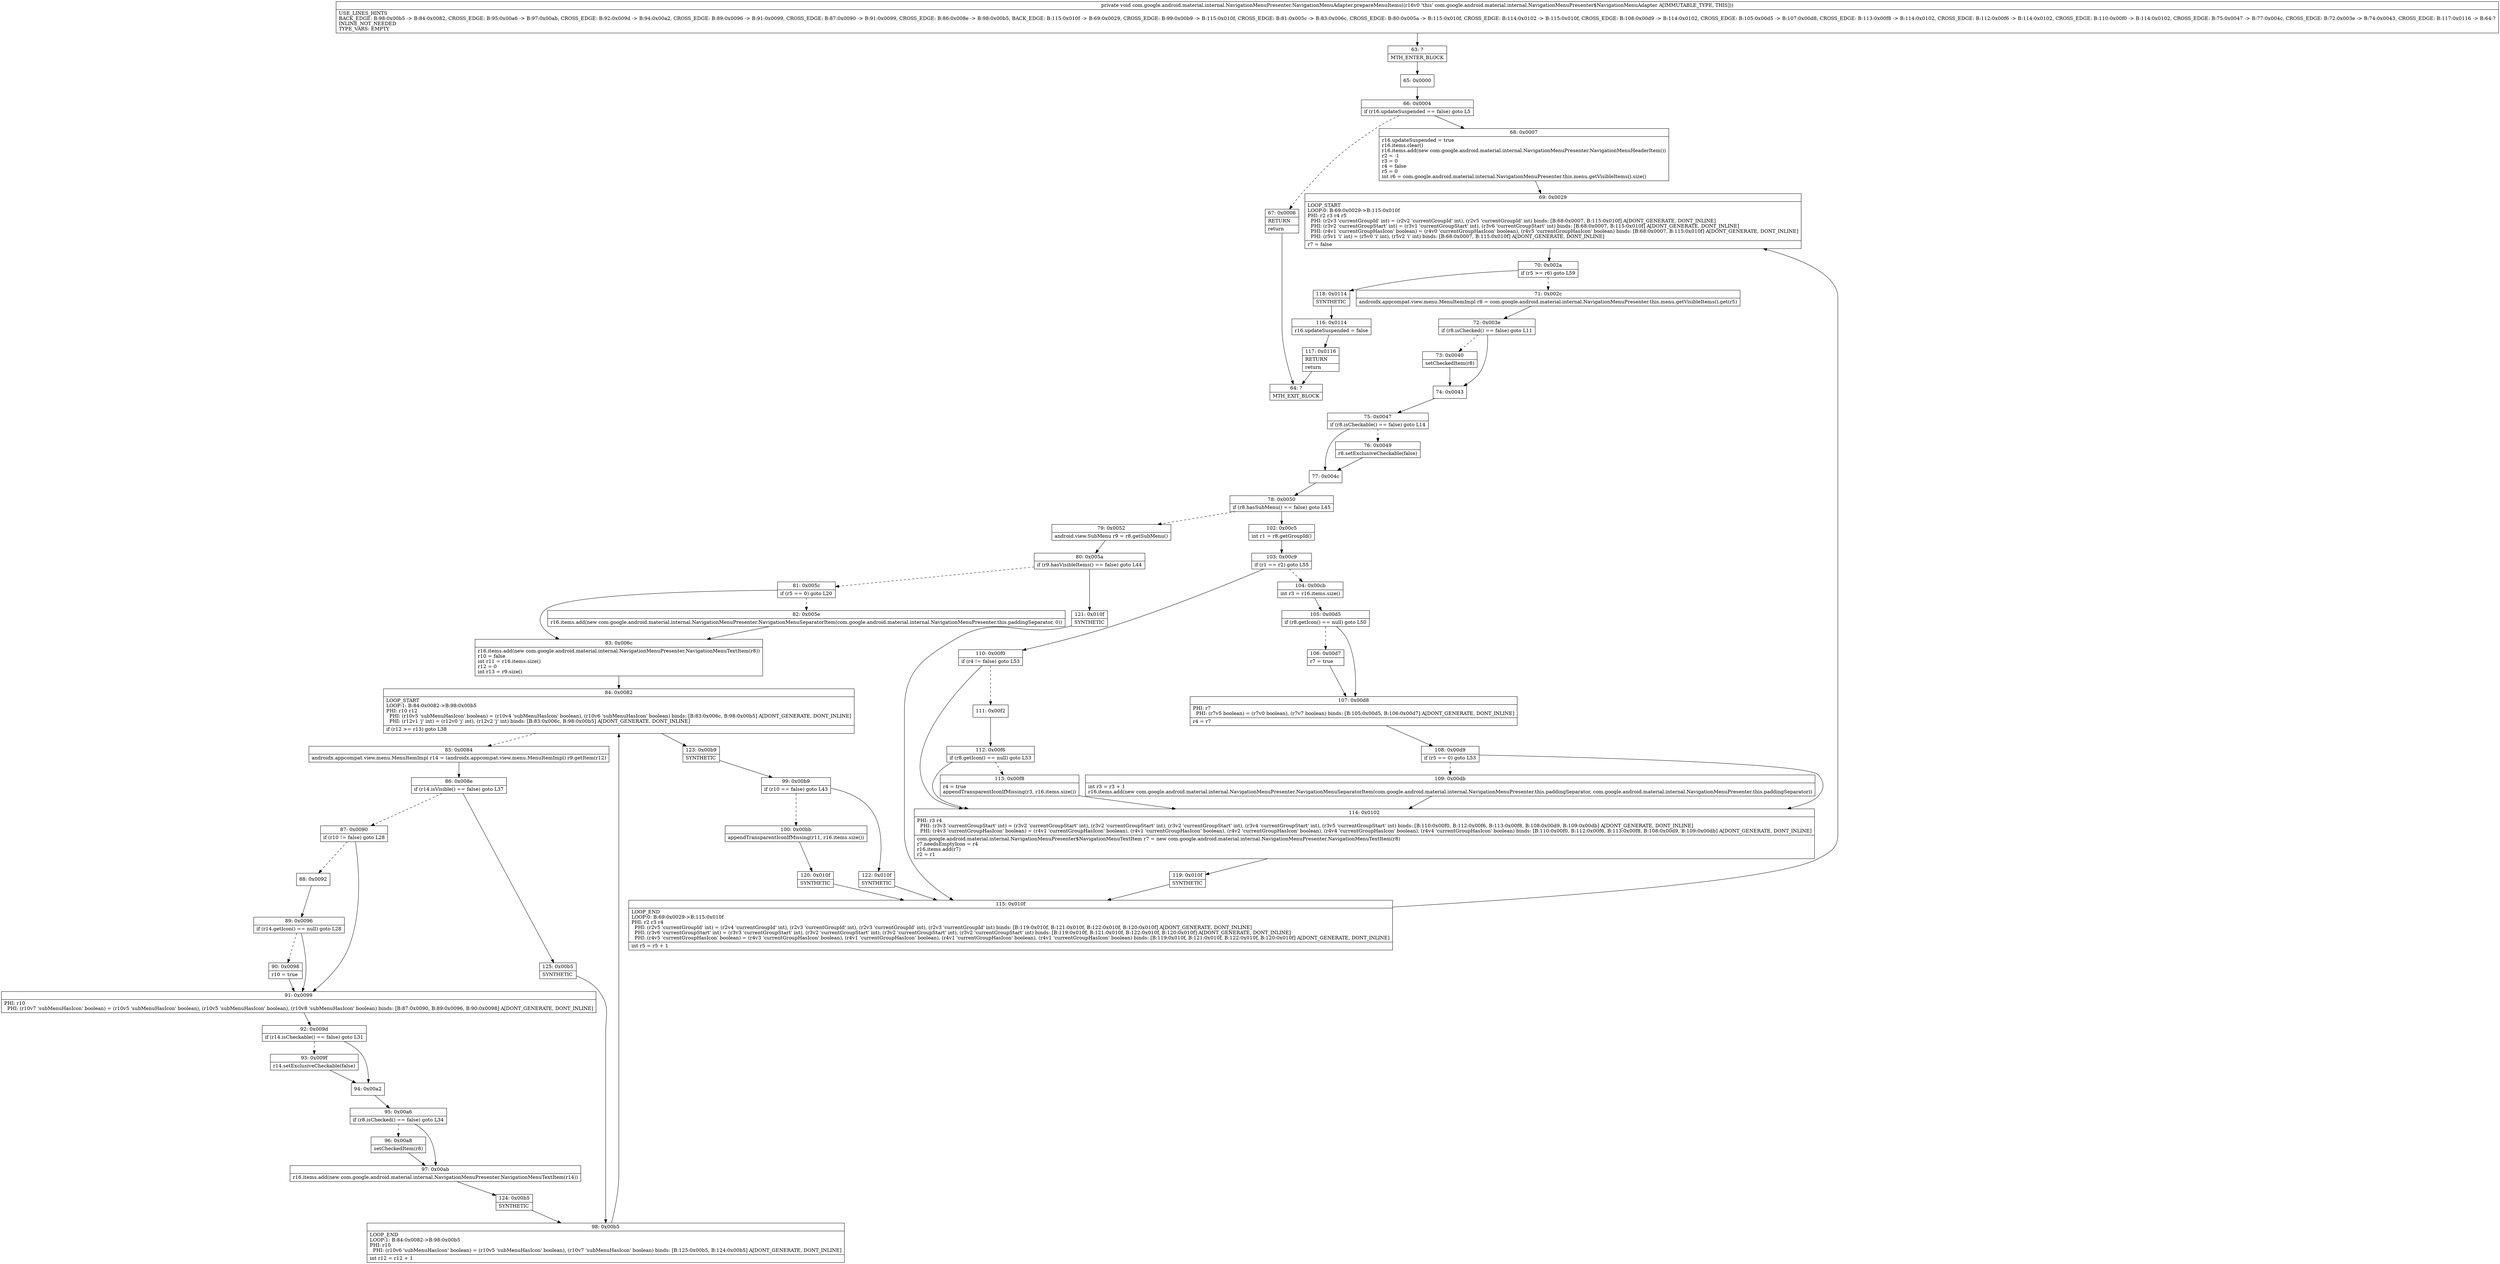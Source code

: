 digraph "CFG forcom.google.android.material.internal.NavigationMenuPresenter.NavigationMenuAdapter.prepareMenuItems()V" {
Node_63 [shape=record,label="{63\:\ ?|MTH_ENTER_BLOCK\l}"];
Node_65 [shape=record,label="{65\:\ 0x0000}"];
Node_66 [shape=record,label="{66\:\ 0x0004|if (r16.updateSuspended == false) goto L5\l}"];
Node_67 [shape=record,label="{67\:\ 0x0006|RETURN\l|return\l}"];
Node_64 [shape=record,label="{64\:\ ?|MTH_EXIT_BLOCK\l}"];
Node_68 [shape=record,label="{68\:\ 0x0007|r16.updateSuspended = true\lr16.items.clear()\lr16.items.add(new com.google.android.material.internal.NavigationMenuPresenter.NavigationMenuHeaderItem())\lr2 = \-1\lr3 = 0\lr4 = false\lr5 = 0\lint r6 = com.google.android.material.internal.NavigationMenuPresenter.this.menu.getVisibleItems().size()\l}"];
Node_69 [shape=record,label="{69\:\ 0x0029|LOOP_START\lLOOP:0: B:69:0x0029\-\>B:115:0x010f\lPHI: r2 r3 r4 r5 \l  PHI: (r2v3 'currentGroupId' int) = (r2v2 'currentGroupId' int), (r2v5 'currentGroupId' int) binds: [B:68:0x0007, B:115:0x010f] A[DONT_GENERATE, DONT_INLINE]\l  PHI: (r3v2 'currentGroupStart' int) = (r3v1 'currentGroupStart' int), (r3v6 'currentGroupStart' int) binds: [B:68:0x0007, B:115:0x010f] A[DONT_GENERATE, DONT_INLINE]\l  PHI: (r4v1 'currentGroupHasIcon' boolean) = (r4v0 'currentGroupHasIcon' boolean), (r4v5 'currentGroupHasIcon' boolean) binds: [B:68:0x0007, B:115:0x010f] A[DONT_GENERATE, DONT_INLINE]\l  PHI: (r5v1 'i' int) = (r5v0 'i' int), (r5v2 'i' int) binds: [B:68:0x0007, B:115:0x010f] A[DONT_GENERATE, DONT_INLINE]\l|r7 = false\l}"];
Node_70 [shape=record,label="{70\:\ 0x002a|if (r5 \>= r6) goto L59\l}"];
Node_71 [shape=record,label="{71\:\ 0x002c|androidx.appcompat.view.menu.MenuItemImpl r8 = com.google.android.material.internal.NavigationMenuPresenter.this.menu.getVisibleItems().get(r5)\l}"];
Node_72 [shape=record,label="{72\:\ 0x003e|if (r8.isChecked() == false) goto L11\l}"];
Node_73 [shape=record,label="{73\:\ 0x0040|setCheckedItem(r8)\l}"];
Node_74 [shape=record,label="{74\:\ 0x0043}"];
Node_75 [shape=record,label="{75\:\ 0x0047|if (r8.isCheckable() == false) goto L14\l}"];
Node_76 [shape=record,label="{76\:\ 0x0049|r8.setExclusiveCheckable(false)\l}"];
Node_77 [shape=record,label="{77\:\ 0x004c}"];
Node_78 [shape=record,label="{78\:\ 0x0050|if (r8.hasSubMenu() == false) goto L45\l}"];
Node_79 [shape=record,label="{79\:\ 0x0052|android.view.SubMenu r9 = r8.getSubMenu()\l}"];
Node_80 [shape=record,label="{80\:\ 0x005a|if (r9.hasVisibleItems() == false) goto L44\l}"];
Node_81 [shape=record,label="{81\:\ 0x005c|if (r5 == 0) goto L20\l}"];
Node_82 [shape=record,label="{82\:\ 0x005e|r16.items.add(new com.google.android.material.internal.NavigationMenuPresenter.NavigationMenuSeparatorItem(com.google.android.material.internal.NavigationMenuPresenter.this.paddingSeparator, 0))\l}"];
Node_83 [shape=record,label="{83\:\ 0x006c|r16.items.add(new com.google.android.material.internal.NavigationMenuPresenter.NavigationMenuTextItem(r8))\lr10 = false\lint r11 = r16.items.size()\lr12 = 0\lint r13 = r9.size()\l}"];
Node_84 [shape=record,label="{84\:\ 0x0082|LOOP_START\lLOOP:1: B:84:0x0082\-\>B:98:0x00b5\lPHI: r10 r12 \l  PHI: (r10v5 'subMenuHasIcon' boolean) = (r10v4 'subMenuHasIcon' boolean), (r10v6 'subMenuHasIcon' boolean) binds: [B:83:0x006c, B:98:0x00b5] A[DONT_GENERATE, DONT_INLINE]\l  PHI: (r12v1 'j' int) = (r12v0 'j' int), (r12v2 'j' int) binds: [B:83:0x006c, B:98:0x00b5] A[DONT_GENERATE, DONT_INLINE]\l|if (r12 \>= r13) goto L38\l}"];
Node_85 [shape=record,label="{85\:\ 0x0084|androidx.appcompat.view.menu.MenuItemImpl r14 = (androidx.appcompat.view.menu.MenuItemImpl) r9.getItem(r12)\l}"];
Node_86 [shape=record,label="{86\:\ 0x008e|if (r14.isVisible() == false) goto L37\l}"];
Node_87 [shape=record,label="{87\:\ 0x0090|if (r10 != false) goto L28\l}"];
Node_88 [shape=record,label="{88\:\ 0x0092}"];
Node_89 [shape=record,label="{89\:\ 0x0096|if (r14.getIcon() == null) goto L28\l}"];
Node_90 [shape=record,label="{90\:\ 0x0098|r10 = true\l}"];
Node_91 [shape=record,label="{91\:\ 0x0099|PHI: r10 \l  PHI: (r10v7 'subMenuHasIcon' boolean) = (r10v5 'subMenuHasIcon' boolean), (r10v5 'subMenuHasIcon' boolean), (r10v8 'subMenuHasIcon' boolean) binds: [B:87:0x0090, B:89:0x0096, B:90:0x0098] A[DONT_GENERATE, DONT_INLINE]\l}"];
Node_92 [shape=record,label="{92\:\ 0x009d|if (r14.isCheckable() == false) goto L31\l}"];
Node_93 [shape=record,label="{93\:\ 0x009f|r14.setExclusiveCheckable(false)\l}"];
Node_94 [shape=record,label="{94\:\ 0x00a2}"];
Node_95 [shape=record,label="{95\:\ 0x00a6|if (r8.isChecked() == false) goto L34\l}"];
Node_96 [shape=record,label="{96\:\ 0x00a8|setCheckedItem(r8)\l}"];
Node_97 [shape=record,label="{97\:\ 0x00ab|r16.items.add(new com.google.android.material.internal.NavigationMenuPresenter.NavigationMenuTextItem(r14))\l}"];
Node_124 [shape=record,label="{124\:\ 0x00b5|SYNTHETIC\l}"];
Node_98 [shape=record,label="{98\:\ 0x00b5|LOOP_END\lLOOP:1: B:84:0x0082\-\>B:98:0x00b5\lPHI: r10 \l  PHI: (r10v6 'subMenuHasIcon' boolean) = (r10v5 'subMenuHasIcon' boolean), (r10v7 'subMenuHasIcon' boolean) binds: [B:125:0x00b5, B:124:0x00b5] A[DONT_GENERATE, DONT_INLINE]\l|int r12 = r12 + 1\l}"];
Node_125 [shape=record,label="{125\:\ 0x00b5|SYNTHETIC\l}"];
Node_123 [shape=record,label="{123\:\ 0x00b9|SYNTHETIC\l}"];
Node_99 [shape=record,label="{99\:\ 0x00b9|if (r10 == false) goto L43\l}"];
Node_100 [shape=record,label="{100\:\ 0x00bb|appendTransparentIconIfMissing(r11, r16.items.size())\l}"];
Node_120 [shape=record,label="{120\:\ 0x010f|SYNTHETIC\l}"];
Node_115 [shape=record,label="{115\:\ 0x010f|LOOP_END\lLOOP:0: B:69:0x0029\-\>B:115:0x010f\lPHI: r2 r3 r4 \l  PHI: (r2v5 'currentGroupId' int) = (r2v4 'currentGroupId' int), (r2v3 'currentGroupId' int), (r2v3 'currentGroupId' int), (r2v3 'currentGroupId' int) binds: [B:119:0x010f, B:121:0x010f, B:122:0x010f, B:120:0x010f] A[DONT_GENERATE, DONT_INLINE]\l  PHI: (r3v6 'currentGroupStart' int) = (r3v3 'currentGroupStart' int), (r3v2 'currentGroupStart' int), (r3v2 'currentGroupStart' int), (r3v2 'currentGroupStart' int) binds: [B:119:0x010f, B:121:0x010f, B:122:0x010f, B:120:0x010f] A[DONT_GENERATE, DONT_INLINE]\l  PHI: (r4v5 'currentGroupHasIcon' boolean) = (r4v3 'currentGroupHasIcon' boolean), (r4v1 'currentGroupHasIcon' boolean), (r4v1 'currentGroupHasIcon' boolean), (r4v1 'currentGroupHasIcon' boolean) binds: [B:119:0x010f, B:121:0x010f, B:122:0x010f, B:120:0x010f] A[DONT_GENERATE, DONT_INLINE]\l|int r5 = r5 + 1\l}"];
Node_122 [shape=record,label="{122\:\ 0x010f|SYNTHETIC\l}"];
Node_121 [shape=record,label="{121\:\ 0x010f|SYNTHETIC\l}"];
Node_102 [shape=record,label="{102\:\ 0x00c5|int r1 = r8.getGroupId()\l}"];
Node_103 [shape=record,label="{103\:\ 0x00c9|if (r1 == r2) goto L55\l}"];
Node_104 [shape=record,label="{104\:\ 0x00cb|int r3 = r16.items.size()\l}"];
Node_105 [shape=record,label="{105\:\ 0x00d5|if (r8.getIcon() == null) goto L50\l}"];
Node_106 [shape=record,label="{106\:\ 0x00d7|r7 = true\l}"];
Node_107 [shape=record,label="{107\:\ 0x00d8|PHI: r7 \l  PHI: (r7v5 boolean) = (r7v0 boolean), (r7v7 boolean) binds: [B:105:0x00d5, B:106:0x00d7] A[DONT_GENERATE, DONT_INLINE]\l|r4 = r7\l}"];
Node_108 [shape=record,label="{108\:\ 0x00d9|if (r5 == 0) goto L53\l}"];
Node_109 [shape=record,label="{109\:\ 0x00db|int r3 = r3 + 1\lr16.items.add(new com.google.android.material.internal.NavigationMenuPresenter.NavigationMenuSeparatorItem(com.google.android.material.internal.NavigationMenuPresenter.this.paddingSeparator, com.google.android.material.internal.NavigationMenuPresenter.this.paddingSeparator))\l}"];
Node_114 [shape=record,label="{114\:\ 0x0102|PHI: r3 r4 \l  PHI: (r3v3 'currentGroupStart' int) = (r3v2 'currentGroupStart' int), (r3v2 'currentGroupStart' int), (r3v2 'currentGroupStart' int), (r3v4 'currentGroupStart' int), (r3v5 'currentGroupStart' int) binds: [B:110:0x00f0, B:112:0x00f6, B:113:0x00f8, B:108:0x00d9, B:109:0x00db] A[DONT_GENERATE, DONT_INLINE]\l  PHI: (r4v3 'currentGroupHasIcon' boolean) = (r4v1 'currentGroupHasIcon' boolean), (r4v1 'currentGroupHasIcon' boolean), (r4v2 'currentGroupHasIcon' boolean), (r4v4 'currentGroupHasIcon' boolean), (r4v4 'currentGroupHasIcon' boolean) binds: [B:110:0x00f0, B:112:0x00f6, B:113:0x00f8, B:108:0x00d9, B:109:0x00db] A[DONT_GENERATE, DONT_INLINE]\l|com.google.android.material.internal.NavigationMenuPresenter$NavigationMenuTextItem r7 = new com.google.android.material.internal.NavigationMenuPresenter.NavigationMenuTextItem(r8)\lr7.needsEmptyIcon = r4\lr16.items.add(r7)\lr2 = r1\l}"];
Node_119 [shape=record,label="{119\:\ 0x010f|SYNTHETIC\l}"];
Node_110 [shape=record,label="{110\:\ 0x00f0|if (r4 != false) goto L53\l}"];
Node_111 [shape=record,label="{111\:\ 0x00f2}"];
Node_112 [shape=record,label="{112\:\ 0x00f6|if (r8.getIcon() == null) goto L53\l}"];
Node_113 [shape=record,label="{113\:\ 0x00f8|r4 = true\lappendTransparentIconIfMissing(r3, r16.items.size())\l}"];
Node_118 [shape=record,label="{118\:\ 0x0114|SYNTHETIC\l}"];
Node_116 [shape=record,label="{116\:\ 0x0114|r16.updateSuspended = false\l}"];
Node_117 [shape=record,label="{117\:\ 0x0116|RETURN\l|return\l}"];
MethodNode[shape=record,label="{private void com.google.android.material.internal.NavigationMenuPresenter.NavigationMenuAdapter.prepareMenuItems((r16v0 'this' com.google.android.material.internal.NavigationMenuPresenter$NavigationMenuAdapter A[IMMUTABLE_TYPE, THIS]))  | USE_LINES_HINTS\lBACK_EDGE: B:98:0x00b5 \-\> B:84:0x0082, CROSS_EDGE: B:95:0x00a6 \-\> B:97:0x00ab, CROSS_EDGE: B:92:0x009d \-\> B:94:0x00a2, CROSS_EDGE: B:89:0x0096 \-\> B:91:0x0099, CROSS_EDGE: B:87:0x0090 \-\> B:91:0x0099, CROSS_EDGE: B:86:0x008e \-\> B:98:0x00b5, BACK_EDGE: B:115:0x010f \-\> B:69:0x0029, CROSS_EDGE: B:99:0x00b9 \-\> B:115:0x010f, CROSS_EDGE: B:81:0x005c \-\> B:83:0x006c, CROSS_EDGE: B:80:0x005a \-\> B:115:0x010f, CROSS_EDGE: B:114:0x0102 \-\> B:115:0x010f, CROSS_EDGE: B:108:0x00d9 \-\> B:114:0x0102, CROSS_EDGE: B:105:0x00d5 \-\> B:107:0x00d8, CROSS_EDGE: B:113:0x00f8 \-\> B:114:0x0102, CROSS_EDGE: B:112:0x00f6 \-\> B:114:0x0102, CROSS_EDGE: B:110:0x00f0 \-\> B:114:0x0102, CROSS_EDGE: B:75:0x0047 \-\> B:77:0x004c, CROSS_EDGE: B:72:0x003e \-\> B:74:0x0043, CROSS_EDGE: B:117:0x0116 \-\> B:64:?\lINLINE_NOT_NEEDED\lTYPE_VARS: EMPTY\l}"];
MethodNode -> Node_63;Node_63 -> Node_65;
Node_65 -> Node_66;
Node_66 -> Node_67[style=dashed];
Node_66 -> Node_68;
Node_67 -> Node_64;
Node_68 -> Node_69;
Node_69 -> Node_70;
Node_70 -> Node_71[style=dashed];
Node_70 -> Node_118;
Node_71 -> Node_72;
Node_72 -> Node_73[style=dashed];
Node_72 -> Node_74;
Node_73 -> Node_74;
Node_74 -> Node_75;
Node_75 -> Node_76[style=dashed];
Node_75 -> Node_77;
Node_76 -> Node_77;
Node_77 -> Node_78;
Node_78 -> Node_79[style=dashed];
Node_78 -> Node_102;
Node_79 -> Node_80;
Node_80 -> Node_81[style=dashed];
Node_80 -> Node_121;
Node_81 -> Node_82[style=dashed];
Node_81 -> Node_83;
Node_82 -> Node_83;
Node_83 -> Node_84;
Node_84 -> Node_85[style=dashed];
Node_84 -> Node_123;
Node_85 -> Node_86;
Node_86 -> Node_87[style=dashed];
Node_86 -> Node_125;
Node_87 -> Node_88[style=dashed];
Node_87 -> Node_91;
Node_88 -> Node_89;
Node_89 -> Node_90[style=dashed];
Node_89 -> Node_91;
Node_90 -> Node_91;
Node_91 -> Node_92;
Node_92 -> Node_93[style=dashed];
Node_92 -> Node_94;
Node_93 -> Node_94;
Node_94 -> Node_95;
Node_95 -> Node_96[style=dashed];
Node_95 -> Node_97;
Node_96 -> Node_97;
Node_97 -> Node_124;
Node_124 -> Node_98;
Node_98 -> Node_84;
Node_125 -> Node_98;
Node_123 -> Node_99;
Node_99 -> Node_100[style=dashed];
Node_99 -> Node_122;
Node_100 -> Node_120;
Node_120 -> Node_115;
Node_115 -> Node_69;
Node_122 -> Node_115;
Node_121 -> Node_115;
Node_102 -> Node_103;
Node_103 -> Node_104[style=dashed];
Node_103 -> Node_110;
Node_104 -> Node_105;
Node_105 -> Node_106[style=dashed];
Node_105 -> Node_107;
Node_106 -> Node_107;
Node_107 -> Node_108;
Node_108 -> Node_109[style=dashed];
Node_108 -> Node_114;
Node_109 -> Node_114;
Node_114 -> Node_119;
Node_119 -> Node_115;
Node_110 -> Node_111[style=dashed];
Node_110 -> Node_114;
Node_111 -> Node_112;
Node_112 -> Node_113[style=dashed];
Node_112 -> Node_114;
Node_113 -> Node_114;
Node_118 -> Node_116;
Node_116 -> Node_117;
Node_117 -> Node_64;
}

